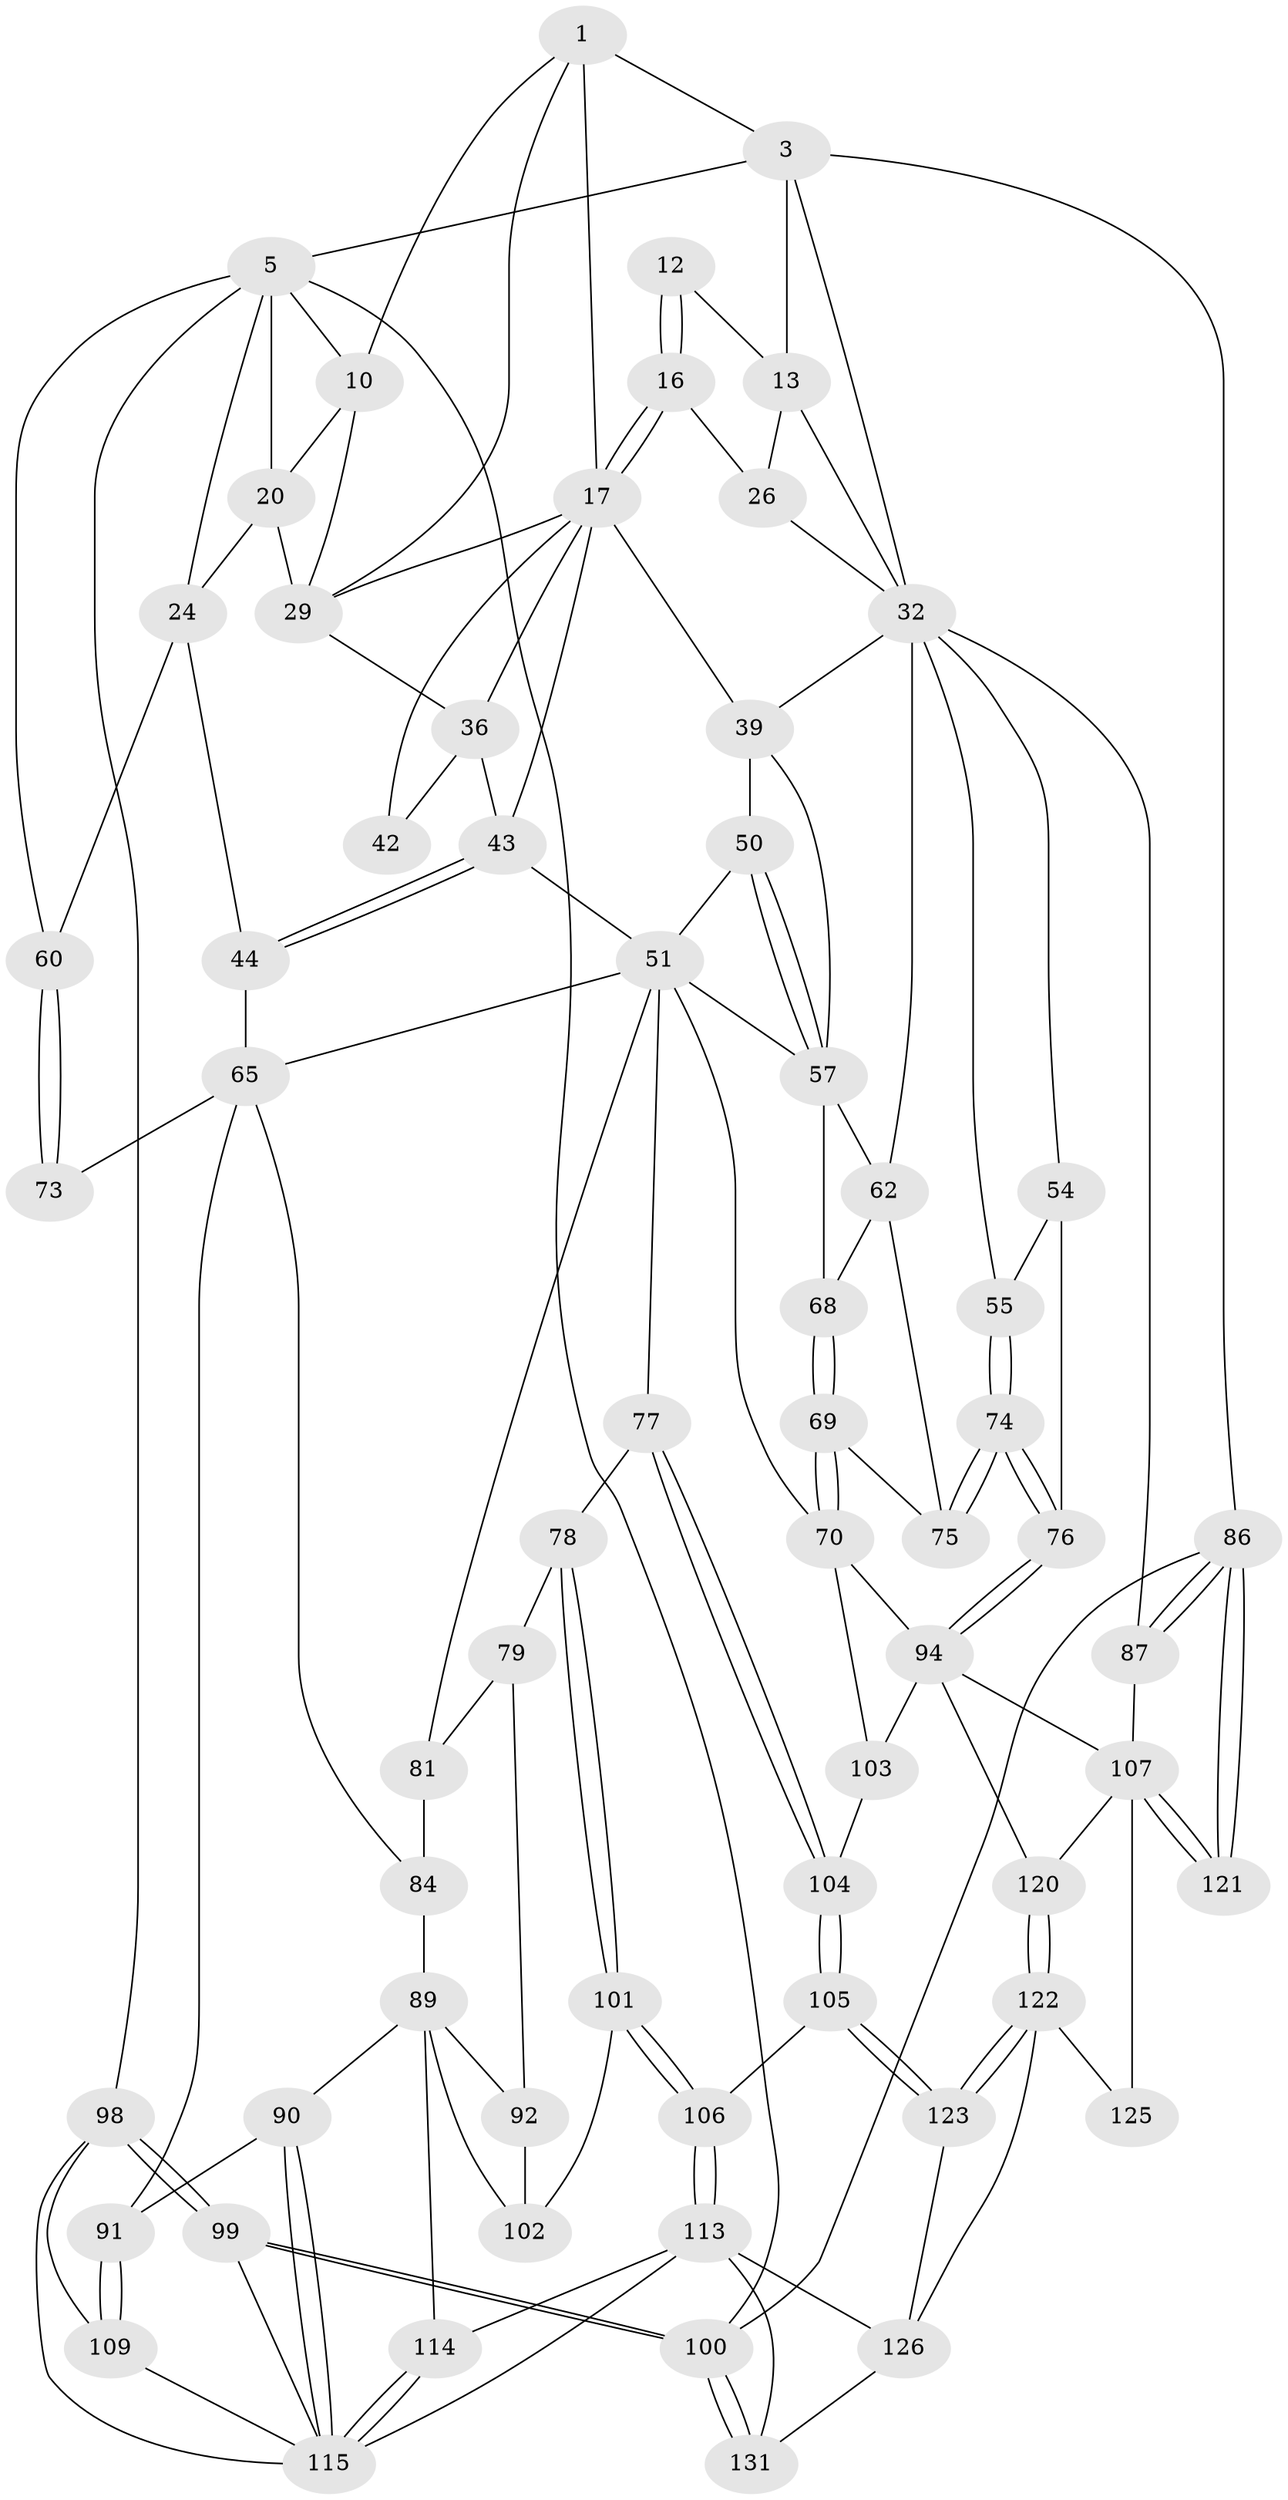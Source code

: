 // original degree distribution, {3: 0.022727272727272728, 5: 0.5984848484848485, 4: 0.1893939393939394, 6: 0.1893939393939394}
// Generated by graph-tools (version 1.1) at 2025/28/03/15/25 16:28:07]
// undirected, 66 vertices, 150 edges
graph export_dot {
graph [start="1"]
  node [color=gray90,style=filled];
  1 [pos="+0.4903594294167572+0",super="+2+8"];
  3 [pos="+0.7804074501786877+0",super="+4"];
  5 [pos="+0+0",super="+25+6"];
  10 [pos="+0.39114643897474144+0.0952504111974297",super="+23"];
  12 [pos="+0.7861785848762287+0"];
  13 [pos="+0.8220082148480453+0.04716709722845805",super="+14"];
  16 [pos="+0.6824120972722172+0.12159979365248444"];
  17 [pos="+0.6582241385532492+0.12961603954496115",super="+40+18"];
  20 [pos="+0.2652248222995011+0.04111764182863613",super="+21"];
  24 [pos="+0+0.1853335253314866",super="+28"];
  26 [pos="+0.7366419793737162+0.11986929623253362"];
  29 [pos="+0.28032119738771744+0.14017996197973423",super="+31+30"];
  32 [pos="+0.8634265229931988+0.24676198580005432",super="+52+33"];
  36 [pos="+0.32675319818088194+0.24933923692492618",super="+37"];
  39 [pos="+0.7018441870809708+0.3047841168752272",super="+48"];
  42 [pos="+0.47143942844581316+0.18798945998488192"];
  43 [pos="+0.2731120339515378+0.3195922600668543",super="+47"];
  44 [pos="+0.25497643112036084+0.3668723139274108"];
  50 [pos="+0.49789265046106346+0.35113152364967465"];
  51 [pos="+0.44218788407065085+0.38626940881477806",super="+63"];
  54 [pos="+0.92922101947935+0.467258156451901"];
  55 [pos="+0.876700027577975+0.45006049966744466"];
  57 [pos="+0.5644754428480964+0.42117288024430377",super="+58"];
  60 [pos="+0.00768614194231108+0.4990300795698976"];
  62 [pos="+0.7494132570550132+0.45533491228609524",super="+72"];
  65 [pos="+0.34503567904288646+0.47486494799718987",super="+66+83"];
  68 [pos="+0.6350160815943963+0.5091885600937317"];
  69 [pos="+0.6244527959483216+0.5840957292213356"];
  70 [pos="+0.587772296904293+0.6070530866746464",super="+96"];
  73 [pos="+0.1503678922181125+0.6279718579956103"];
  74 [pos="+0.7681300170032693+0.6024945697639733"];
  75 [pos="+0.7590857524785172+0.5951326204213474"];
  76 [pos="+0.788758092017034+0.6304921702221851"];
  77 [pos="+0.5540645405196686+0.6253972914729509"];
  78 [pos="+0.5302236018382621+0.6297470853334133"];
  79 [pos="+0.4426487807738615+0.6340950138171068",super="+80"];
  81 [pos="+0.40589655415183334+0.6150802106566332",super="+82"];
  84 [pos="+0.28251680123301787+0.6204744718569545",super="+88"];
  86 [pos="+1+1"];
  87 [pos="+1+0.5877011937023275"];
  89 [pos="+0.28311069438364844+0.7399032823725608",super="+93"];
  90 [pos="+0.2270196923570012+0.7188669066676281"];
  91 [pos="+0.17187080347323272+0.6779144999331493"];
  92 [pos="+0.377216522175867+0.6908001658337226",super="+97"];
  94 [pos="+0.8288449752957372+0.706146493865659",super="+95"];
  98 [pos="+0+0.8320200828373557",super="+110"];
  99 [pos="+0+1"];
  100 [pos="+0+1"];
  101 [pos="+0.451945022764368+0.7574804779076291"];
  102 [pos="+0.4465099870804955+0.7524088219029752"];
  103 [pos="+0.5859406584720926+0.7960595267048723"];
  104 [pos="+0.5532393702969303+0.7896535969813355"];
  105 [pos="+0.5100216251782133+0.8096727844725566"];
  106 [pos="+0.4871149674473184+0.8040961198018252"];
  107 [pos="+0.8900770777299781+0.7123800805614711",super="+108"];
  109 [pos="+0.11154708741364763+0.7476398540885341"];
  113 [pos="+0.3857126434858119+0.8583204095875051",super="+127"];
  114 [pos="+0.31991510914902743+0.8036584858400367"];
  115 [pos="+0.20746058500940656+0.9558057694423928",super="+116"];
  120 [pos="+0.684321122116773+0.9070987476375193"];
  121 [pos="+1+1"];
  122 [pos="+0.6723037693032626+1",super="+132"];
  123 [pos="+0.515099438113569+0.9143366368563809"];
  125 [pos="+0.8042555875866759+1"];
  126 [pos="+0.45087254047779934+0.9518550763653858",super="+130"];
  131 [pos="+0.2549582883016575+1"];
  1 -- 3;
  1 -- 10;
  1 -- 29;
  1 -- 17 [weight=2];
  3 -- 5;
  3 -- 86;
  3 -- 13;
  3 -- 32;
  5 -- 100;
  5 -- 24 [weight=2];
  5 -- 98;
  5 -- 60;
  5 -- 10;
  5 -- 20 [weight=2];
  10 -- 20;
  10 -- 29;
  12 -- 13;
  12 -- 16;
  12 -- 16;
  13 -- 26;
  13 -- 32;
  16 -- 17;
  16 -- 17;
  16 -- 26;
  17 -- 39 [weight=2];
  17 -- 42 [weight=2];
  17 -- 43;
  17 -- 36;
  17 -- 29;
  20 -- 29;
  20 -- 24;
  24 -- 44;
  24 -- 60;
  26 -- 32;
  29 -- 36;
  32 -- 54;
  32 -- 87;
  32 -- 39;
  32 -- 55;
  32 -- 62;
  36 -- 42;
  36 -- 43;
  39 -- 50;
  39 -- 57;
  43 -- 44;
  43 -- 44;
  43 -- 51;
  44 -- 65;
  50 -- 51;
  50 -- 57;
  50 -- 57;
  51 -- 81;
  51 -- 65;
  51 -- 70;
  51 -- 57;
  51 -- 77;
  54 -- 55;
  54 -- 76;
  55 -- 74;
  55 -- 74;
  57 -- 68;
  57 -- 62;
  60 -- 73;
  60 -- 73;
  62 -- 75;
  62 -- 68;
  65 -- 73 [weight=2];
  65 -- 91;
  65 -- 84;
  68 -- 69;
  68 -- 69;
  69 -- 70;
  69 -- 70;
  69 -- 75;
  70 -- 103;
  70 -- 94;
  74 -- 75;
  74 -- 75;
  74 -- 76;
  74 -- 76;
  76 -- 94;
  76 -- 94;
  77 -- 78;
  77 -- 104;
  77 -- 104;
  78 -- 79;
  78 -- 101;
  78 -- 101;
  79 -- 92 [weight=2];
  79 -- 81;
  81 -- 84 [weight=2];
  84 -- 89;
  86 -- 87;
  86 -- 87;
  86 -- 121;
  86 -- 121;
  86 -- 100;
  87 -- 107;
  89 -- 90;
  89 -- 114;
  89 -- 92;
  89 -- 102;
  90 -- 91;
  90 -- 115;
  90 -- 115;
  91 -- 109;
  91 -- 109;
  92 -- 102;
  94 -- 107;
  94 -- 120;
  94 -- 103;
  98 -- 99;
  98 -- 99;
  98 -- 109;
  98 -- 115;
  99 -- 100;
  99 -- 100;
  99 -- 115;
  100 -- 131;
  100 -- 131;
  101 -- 102;
  101 -- 106;
  101 -- 106;
  103 -- 104;
  104 -- 105;
  104 -- 105;
  105 -- 106;
  105 -- 123;
  105 -- 123;
  106 -- 113;
  106 -- 113;
  107 -- 121 [weight=2];
  107 -- 121;
  107 -- 120;
  107 -- 125 [weight=2];
  109 -- 115;
  113 -- 114;
  113 -- 131;
  113 -- 126;
  113 -- 115;
  114 -- 115;
  114 -- 115;
  120 -- 122;
  120 -- 122;
  122 -- 123;
  122 -- 123;
  122 -- 125;
  122 -- 126;
  123 -- 126;
  126 -- 131;
}
